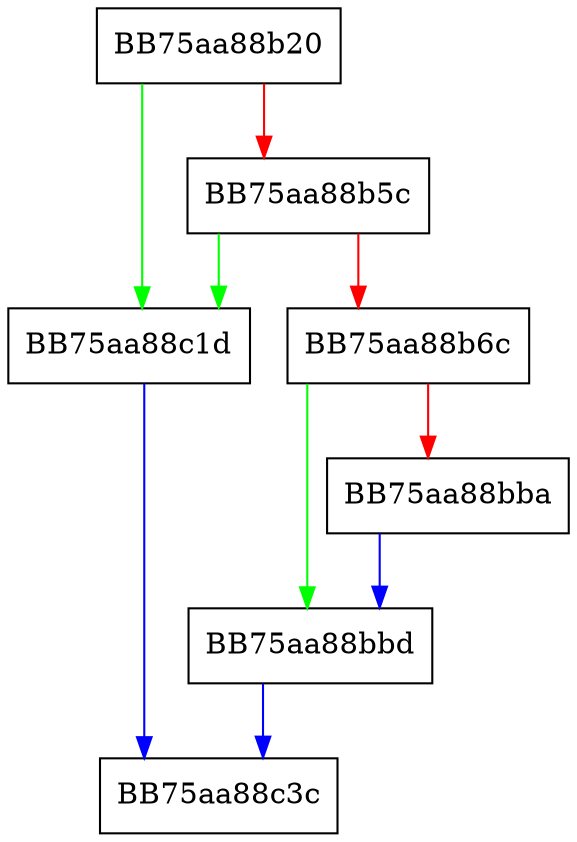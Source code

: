 digraph GetThreatDetails {
  node [shape="box"];
  graph [splines=ortho];
  BB75aa88b20 -> BB75aa88c1d [color="green"];
  BB75aa88b20 -> BB75aa88b5c [color="red"];
  BB75aa88b5c -> BB75aa88c1d [color="green"];
  BB75aa88b5c -> BB75aa88b6c [color="red"];
  BB75aa88b6c -> BB75aa88bbd [color="green"];
  BB75aa88b6c -> BB75aa88bba [color="red"];
  BB75aa88bba -> BB75aa88bbd [color="blue"];
  BB75aa88bbd -> BB75aa88c3c [color="blue"];
  BB75aa88c1d -> BB75aa88c3c [color="blue"];
}
